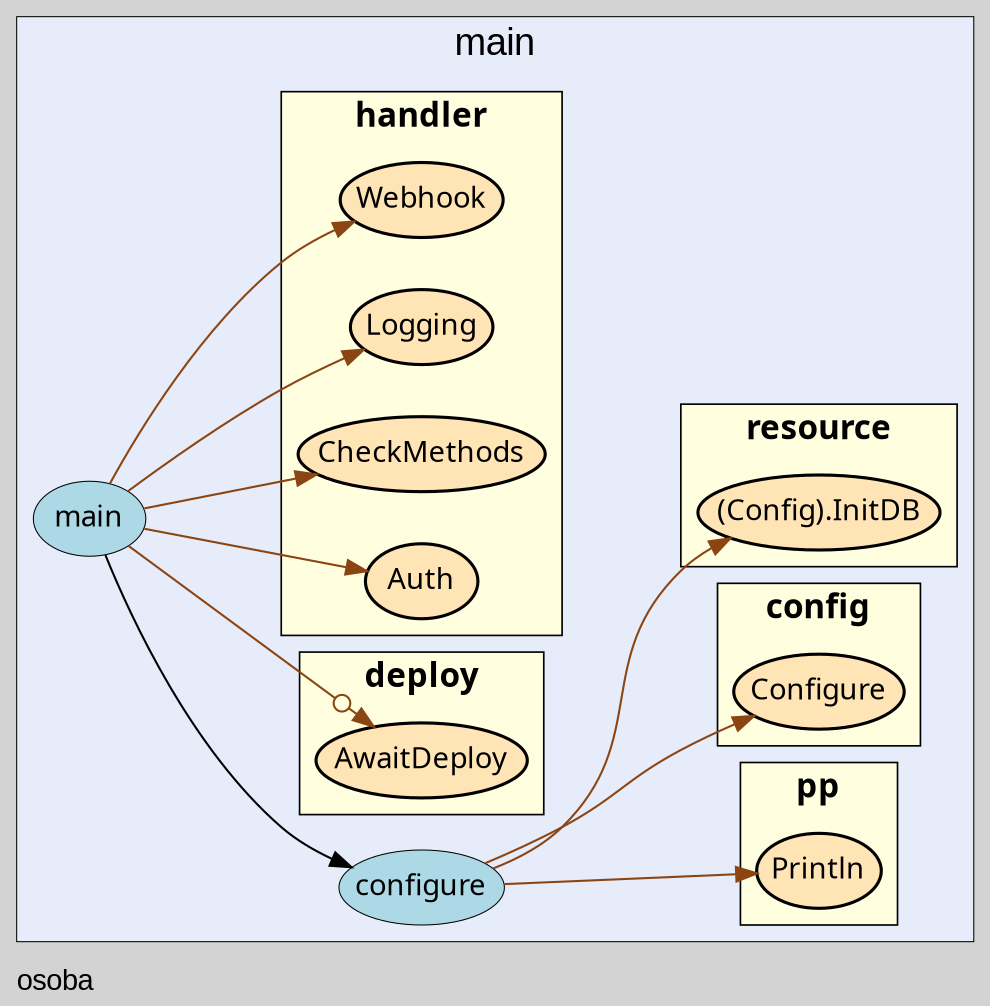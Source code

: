 digraph gocallvis {
    label="osoba";
    labeljust="l";
    fontname="Arial";
    fontsize="14";
    rankdir="LR";
    bgcolor="lightgray";
    style="solid";
    penwidth="0.5";
    pad="0.0";
    nodesep="0.35";

    node [shape="ellipse" style="filled" fillcolor="honeydew" fontname="Verdana" penwidth="1.0" margin="0.05,0.0"];
    edge [minlen="2"]

    subgraph "cluster_focus" {
        label="main";
labelloc="t";
labeljust="c";
fontsize="18";
bgcolor="#e6ecfa";
        
        "osoba.configure" [ label="configure" penwidth="0.5" tooltip="osoba.configure | defined in main.go:30\nat main.go:45: calling [(osoba/resource.Config).InitDB]\nat main.go:38: calling [osoba/config.Configure]\nat main.go:43: calling [github.com/k0kubun/pp.Println]" fillcolor="lightblue" ]
        "osoba.main" [ fillcolor="lightblue" label="main" penwidth="0.5" tooltip="osoba.main | defined in main.go:17\nat main.go:23: calling [osoba/handler.Logging]\nat main.go:24: calling [osoba/handler.Logging]\nat main.go:24: calling [osoba/handler.Webhook]\nat main.go:23: calling [osoba/handler.Auth]\nat main.go:23: calling [osoba/handler.CheckMethods]\nat main.go:24: calling [osoba/handler.CheckMethods]\nat main.go:26: calling [osoba/deploy.AwaitDeploy]\nat main.go:20: calling [osoba.configure]" ]
        
        subgraph "cluster_github.com/k0kubun/pp" {
        fontsize="16";
style="filled";
fillcolor="lightyellow";
fontname="Tahoma bold";
label="pp";
tooltip="package: github.com/k0kubun/pp";
penwidth="0.8";
rank="sink";
URL="/?f=github.com/k0kubun/pp";
        
        "github.com/k0kubun/pp.Println" [ penwidth="1.5" tooltip="github.com/k0kubun/pp.Println | defined in pp.go:42" fillcolor="moccasin" label="Println" ]
        
    }

        subgraph "cluster_osoba/config" {
        rank="sink";
URL="/?f=osoba/config";
penwidth="0.8";
fontsize="16";
style="filled";
tooltip="package: osoba/config";
fillcolor="lightyellow";
fontname="Tahoma bold";
label="config";
        
        "osoba/config.Configure" [ label="Configure" penwidth="1.5" tooltip="osoba/config.Configure | defined in config.go:14" fillcolor="moccasin" ]
        
    }

        subgraph "cluster_osoba/deploy" {
        fontsize="16";
fillcolor="lightyellow";
rank="sink";
label="deploy";
tooltip="package: osoba/deploy";
penwidth="0.8";
fontname="Tahoma bold";
URL="/?f=osoba/deploy";
style="filled";
        
        "osoba/deploy.AwaitDeploy" [ penwidth="1.5" tooltip="osoba/deploy.AwaitDeploy | defined in deploy.go:21" fillcolor="moccasin" label="AwaitDeploy" ]
        
    }

        subgraph "cluster_osoba/handler" {
        URL="/?f=osoba/handler";
tooltip="package: osoba/handler";
style="filled";
fontname="Tahoma bold";
label="handler";
rank="sink";
penwidth="0.8";
fontsize="16";
fillcolor="lightyellow";
        
        "osoba/handler.Auth" [ fillcolor="moccasin" label="Auth" penwidth="1.5" tooltip="osoba/handler.Auth | defined in handler.go:36" ]
        "osoba/handler.CheckMethods" [ fillcolor="moccasin" label="CheckMethods" penwidth="1.5" tooltip="osoba/handler.CheckMethods | defined in handler.go:13" ]
        "osoba/handler.Logging" [ fillcolor="moccasin" label="Logging" penwidth="1.5" tooltip="osoba/handler.Logging | defined in handler.go:28" ]
        "osoba/handler.Webhook" [ fillcolor="moccasin" label="Webhook" penwidth="1.5" tooltip="osoba/handler.Webhook | defined in handler.go:67" ]
        
    }

        subgraph "cluster_osoba/resource" {
        fontname="Tahoma bold";
rank="sink";
label="resource";
penwidth="0.8";
fontsize="16";
style="filled";
fillcolor="lightyellow";
URL="/?f=osoba/resource";
tooltip="package: osoba/resource";
        
        "(osoba/resource.Config).InitDB" [ label="(Config).InitDB" penwidth="1.5" tooltip="(osoba/resource.Config).InitDB | defined in resource.go:34" fillcolor="moccasin" ]
        
    }

    }

    "osoba.configure" -> "(osoba/resource.Config).InitDB" [ color="saddlebrown" tooltip="at main.go:45: calling [(osoba/resource.Config).InitDB]" ]
    "osoba.main" -> "osoba/handler.Logging" [ color="saddlebrown" tooltip="at main.go:23: calling [osoba/handler.Logging]\nat main.go:24: calling [osoba/handler.Logging]" ]
    "osoba.main" -> "osoba/handler.Webhook" [ tooltip="at main.go:24: calling [osoba/handler.Webhook]" color="saddlebrown" ]
    "osoba.main" -> "osoba/handler.Auth" [ color="saddlebrown" tooltip="at main.go:23: calling [osoba/handler.Auth]" ]
    "osoba.main" -> "osoba/handler.CheckMethods" [ color="saddlebrown" tooltip="at main.go:23: calling [osoba/handler.CheckMethods]\nat main.go:24: calling [osoba/handler.CheckMethods]" ]
    "osoba.main" -> "osoba/deploy.AwaitDeploy" [ arrowhead="normalnoneodot" color="saddlebrown" tooltip="at main.go:26: calling [osoba/deploy.AwaitDeploy]" ]
    "osoba.configure" -> "osoba/config.Configure" [ tooltip="at main.go:38: calling [osoba/config.Configure]" color="saddlebrown" ]
    "osoba.configure" -> "github.com/k0kubun/pp.Println" [ color="saddlebrown" tooltip="at main.go:43: calling [github.com/k0kubun/pp.Println]" ]
    "osoba.main" -> "osoba.configure" [ tooltip="at main.go:20: calling [osoba.configure]" ]
}
